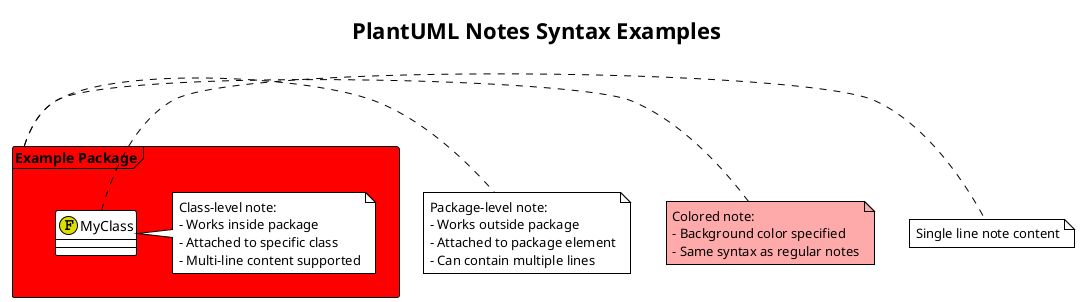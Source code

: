 @startuml
!theme plain

title PlantUML Notes Syntax Examples

' Example 1: Package with class-level note
package "Example Package" <<Frame>> #FF0000 {
  class "MyClass" << (F,#DDDD00) >> {
  }
  
  note right of "MyClass"
  Class-level note:
  - Works inside package
  - Attached to specific class
  - Multi-line content supported
  end note
}

' Example 2: Package-level note (outside package)
note right of "Example Package"
Package-level note:
- Works outside package
- Attached to package element
- Can contain multiple lines
end note

' Example 3: Colored note
note left of "Example Package" #FFAAAA
Colored note:
- Background color specified
- Same syntax as regular notes
end note

' Example 4: Single line note
note right of "MyClass" : Single line note content

@enduml
